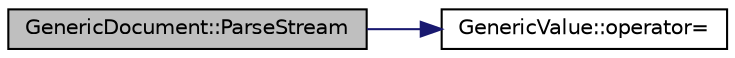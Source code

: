 digraph "GenericDocument::ParseStream"
{
 // LATEX_PDF_SIZE
  edge [fontname="Helvetica",fontsize="10",labelfontname="Helvetica",labelfontsize="10"];
  node [fontname="Helvetica",fontsize="10",shape=record];
  rankdir="LR";
  Node1 [label="GenericDocument::ParseStream",height=0.2,width=0.4,color="black", fillcolor="grey75", style="filled", fontcolor="black",tooltip="Parse JSON text from an input stream (with Encoding conversion)"];
  Node1 -> Node2 [color="midnightblue",fontsize="10",style="solid",fontname="Helvetica"];
  Node2 [label="GenericValue::operator=",height=0.2,width=0.4,color="black", fillcolor="white", style="filled",URL="$class_generic_value.html#a9018a40d7c52efc00daf803c51d3236c",tooltip="Assignment with move semantics."];
}
